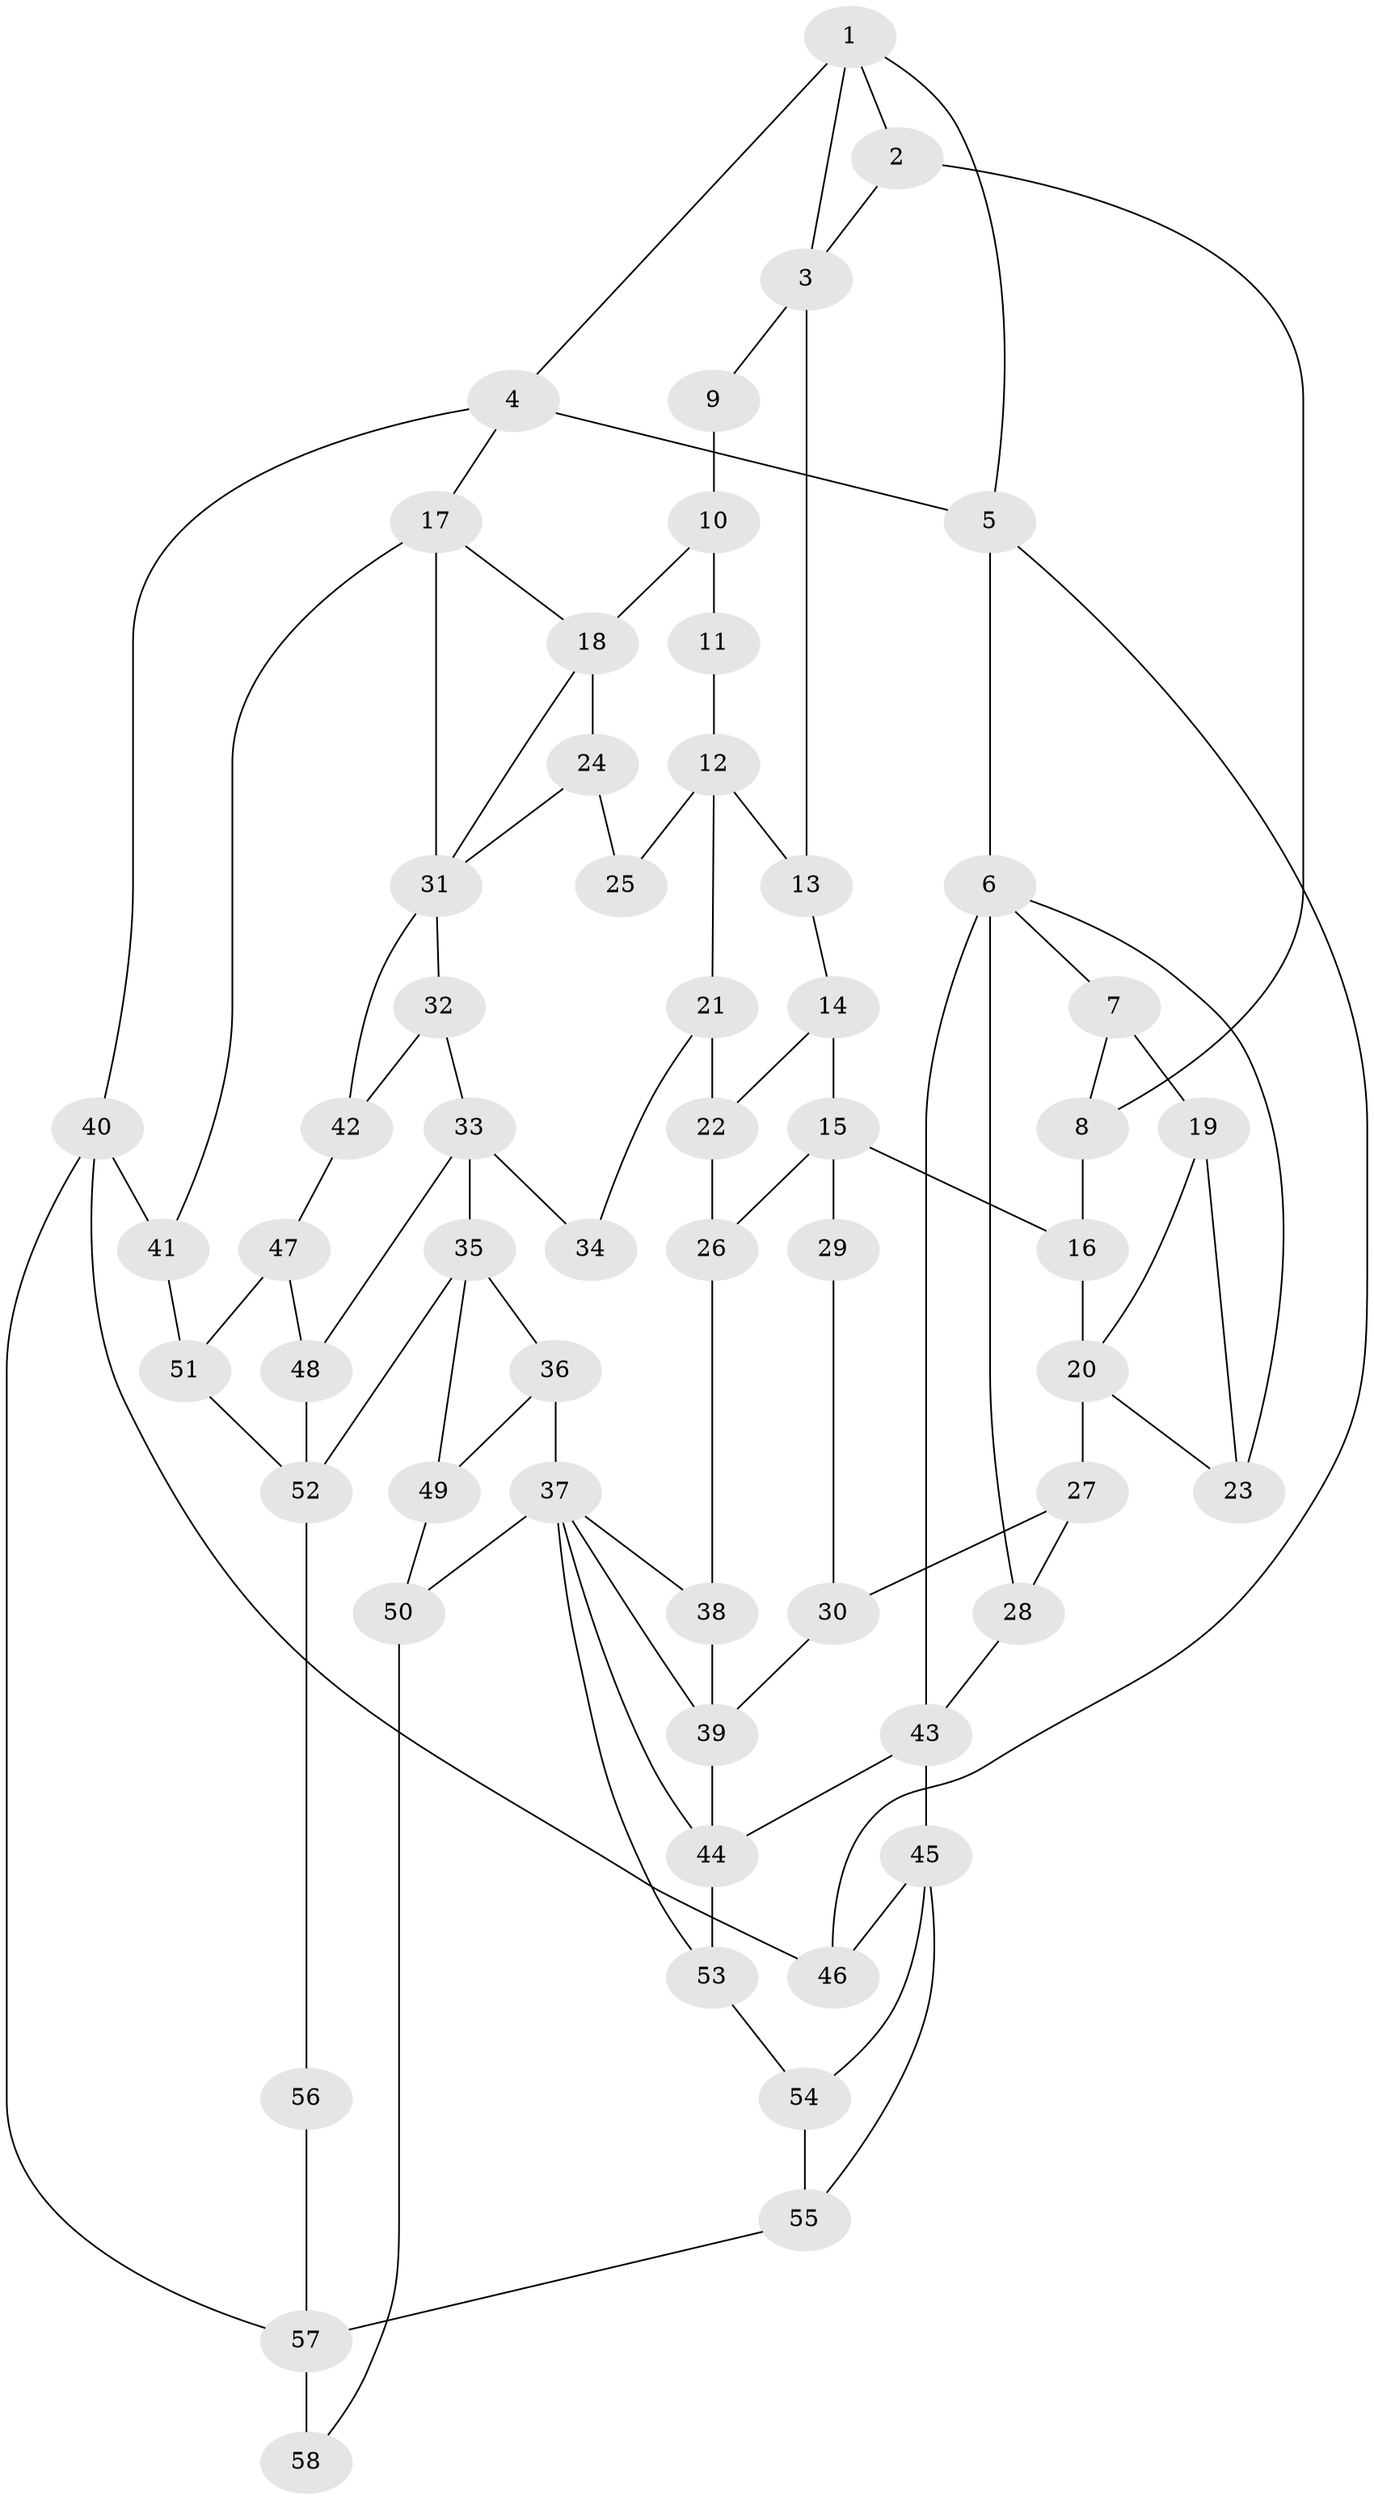// original degree distribution, {3: 0.02586206896551724, 5: 0.5258620689655172, 4: 0.22413793103448276, 6: 0.22413793103448276}
// Generated by graph-tools (version 1.1) at 2025/38/03/09/25 02:38:42]
// undirected, 58 vertices, 96 edges
graph export_dot {
graph [start="1"]
  node [color=gray90,style=filled];
  1;
  2;
  3;
  4;
  5;
  6;
  7;
  8;
  9;
  10;
  11;
  12;
  13;
  14;
  15;
  16;
  17;
  18;
  19;
  20;
  21;
  22;
  23;
  24;
  25;
  26;
  27;
  28;
  29;
  30;
  31;
  32;
  33;
  34;
  35;
  36;
  37;
  38;
  39;
  40;
  41;
  42;
  43;
  44;
  45;
  46;
  47;
  48;
  49;
  50;
  51;
  52;
  53;
  54;
  55;
  56;
  57;
  58;
  1 -- 2 [weight=1.0];
  1 -- 3 [weight=1.0];
  1 -- 4 [weight=1.0];
  1 -- 5 [weight=1.0];
  2 -- 3 [weight=1.0];
  2 -- 8 [weight=1.0];
  3 -- 9 [weight=1.0];
  3 -- 13 [weight=1.0];
  4 -- 5 [weight=1.0];
  4 -- 17 [weight=1.0];
  4 -- 40 [weight=1.0];
  5 -- 6 [weight=1.0];
  5 -- 46 [weight=1.0];
  6 -- 7 [weight=1.0];
  6 -- 23 [weight=1.0];
  6 -- 28 [weight=1.0];
  6 -- 43 [weight=1.0];
  7 -- 8 [weight=1.0];
  7 -- 19 [weight=2.0];
  8 -- 16 [weight=1.0];
  9 -- 10 [weight=2.0];
  10 -- 11 [weight=2.0];
  10 -- 18 [weight=2.0];
  11 -- 12 [weight=2.0];
  12 -- 13 [weight=1.0];
  12 -- 21 [weight=1.0];
  12 -- 25 [weight=2.0];
  13 -- 14 [weight=1.0];
  14 -- 15 [weight=1.0];
  14 -- 22 [weight=1.0];
  15 -- 16 [weight=2.0];
  15 -- 26 [weight=1.0];
  15 -- 29 [weight=2.0];
  16 -- 20 [weight=2.0];
  17 -- 18 [weight=1.0];
  17 -- 31 [weight=2.0];
  17 -- 41 [weight=1.0];
  18 -- 24 [weight=1.0];
  18 -- 31 [weight=1.0];
  19 -- 20 [weight=1.0];
  19 -- 23 [weight=1.0];
  20 -- 23 [weight=1.0];
  20 -- 27 [weight=2.0];
  21 -- 22 [weight=1.0];
  21 -- 34 [weight=1.0];
  22 -- 26 [weight=1.0];
  24 -- 25 [weight=1.0];
  24 -- 31 [weight=1.0];
  26 -- 38 [weight=1.0];
  27 -- 28 [weight=1.0];
  27 -- 30 [weight=1.0];
  28 -- 43 [weight=1.0];
  29 -- 30 [weight=1.0];
  30 -- 39 [weight=1.0];
  31 -- 32 [weight=1.0];
  31 -- 42 [weight=1.0];
  32 -- 33 [weight=1.0];
  32 -- 42 [weight=1.0];
  33 -- 34 [weight=2.0];
  33 -- 35 [weight=2.0];
  33 -- 48 [weight=1.0];
  35 -- 36 [weight=1.0];
  35 -- 49 [weight=1.0];
  35 -- 52 [weight=1.0];
  36 -- 37 [weight=1.0];
  36 -- 49 [weight=1.0];
  37 -- 38 [weight=1.0];
  37 -- 39 [weight=1.0];
  37 -- 44 [weight=1.0];
  37 -- 50 [weight=1.0];
  37 -- 53 [weight=1.0];
  38 -- 39 [weight=1.0];
  39 -- 44 [weight=1.0];
  40 -- 41 [weight=1.0];
  40 -- 46 [weight=1.0];
  40 -- 57 [weight=1.0];
  41 -- 51 [weight=1.0];
  42 -- 47 [weight=1.0];
  43 -- 44 [weight=2.0];
  43 -- 45 [weight=2.0];
  44 -- 53 [weight=1.0];
  45 -- 46 [weight=2.0];
  45 -- 54 [weight=1.0];
  45 -- 55 [weight=1.0];
  47 -- 48 [weight=1.0];
  47 -- 51 [weight=1.0];
  48 -- 52 [weight=1.0];
  49 -- 50 [weight=1.0];
  50 -- 58 [weight=1.0];
  51 -- 52 [weight=2.0];
  52 -- 56 [weight=2.0];
  53 -- 54 [weight=1.0];
  54 -- 55 [weight=1.0];
  55 -- 57 [weight=1.0];
  56 -- 57 [weight=2.0];
  57 -- 58 [weight=2.0];
}
